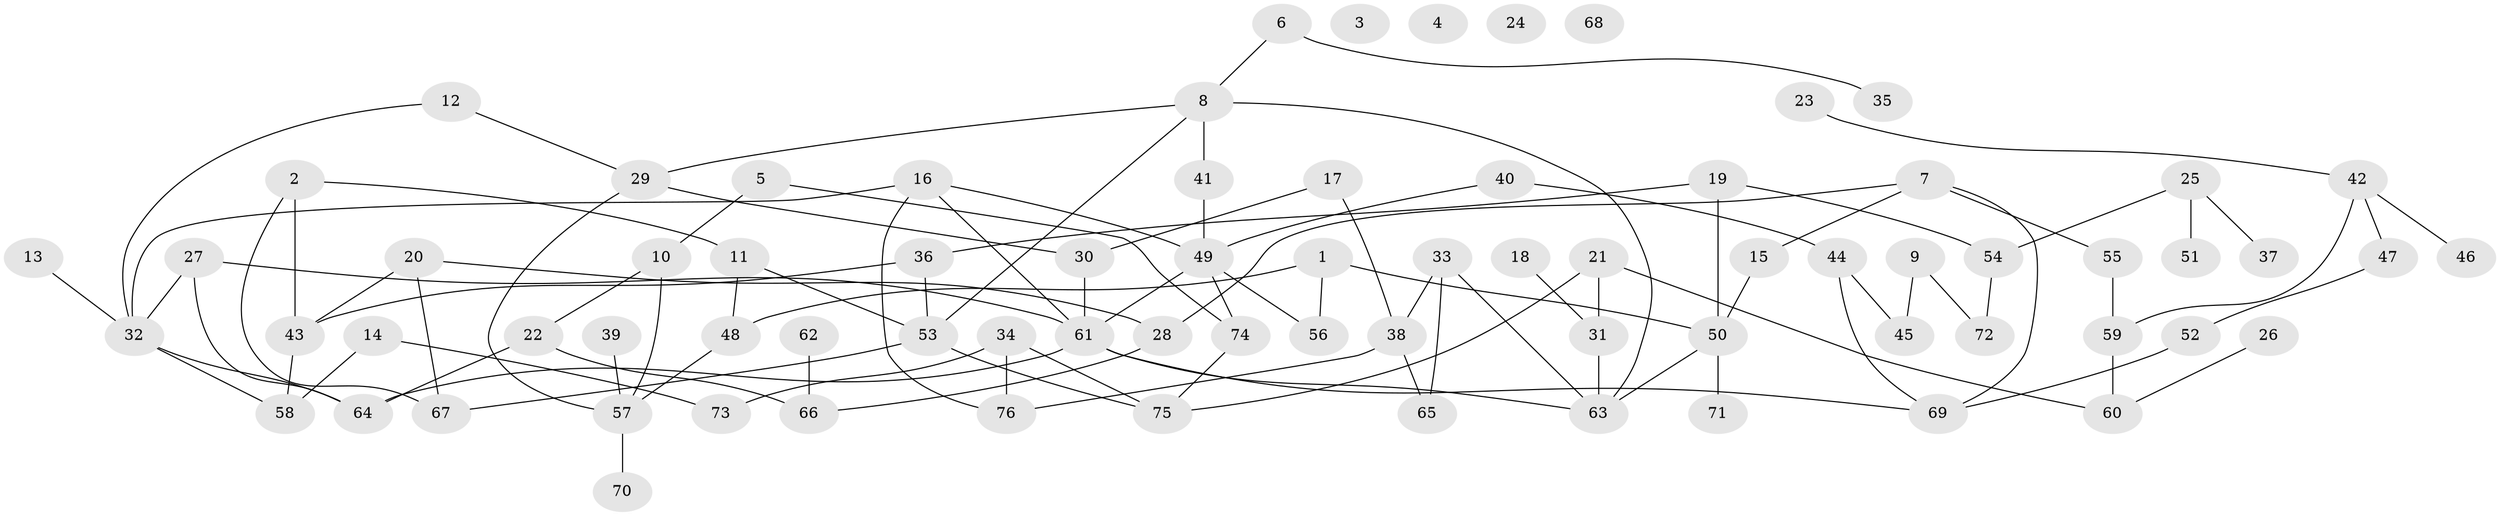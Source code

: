 // Generated by graph-tools (version 1.1) at 2025/49/03/09/25 03:49:14]
// undirected, 76 vertices, 102 edges
graph export_dot {
graph [start="1"]
  node [color=gray90,style=filled];
  1;
  2;
  3;
  4;
  5;
  6;
  7;
  8;
  9;
  10;
  11;
  12;
  13;
  14;
  15;
  16;
  17;
  18;
  19;
  20;
  21;
  22;
  23;
  24;
  25;
  26;
  27;
  28;
  29;
  30;
  31;
  32;
  33;
  34;
  35;
  36;
  37;
  38;
  39;
  40;
  41;
  42;
  43;
  44;
  45;
  46;
  47;
  48;
  49;
  50;
  51;
  52;
  53;
  54;
  55;
  56;
  57;
  58;
  59;
  60;
  61;
  62;
  63;
  64;
  65;
  66;
  67;
  68;
  69;
  70;
  71;
  72;
  73;
  74;
  75;
  76;
  1 -- 48;
  1 -- 50;
  1 -- 56;
  2 -- 11;
  2 -- 43;
  2 -- 67;
  5 -- 10;
  5 -- 74;
  6 -- 8;
  6 -- 35;
  7 -- 15;
  7 -- 28;
  7 -- 55;
  7 -- 69;
  8 -- 29;
  8 -- 41;
  8 -- 53;
  8 -- 63;
  9 -- 45;
  9 -- 72;
  10 -- 22;
  10 -- 57;
  11 -- 48;
  11 -- 53;
  12 -- 29;
  12 -- 32;
  13 -- 32;
  14 -- 58;
  14 -- 73;
  15 -- 50;
  16 -- 32;
  16 -- 49;
  16 -- 61;
  16 -- 76;
  17 -- 30;
  17 -- 38;
  18 -- 31;
  19 -- 36;
  19 -- 50;
  19 -- 54;
  20 -- 28;
  20 -- 43;
  20 -- 67;
  21 -- 31;
  21 -- 60;
  21 -- 75;
  22 -- 64;
  22 -- 66;
  23 -- 42;
  25 -- 37;
  25 -- 51;
  25 -- 54;
  26 -- 60;
  27 -- 32;
  27 -- 61;
  27 -- 64;
  28 -- 66;
  29 -- 30;
  29 -- 57;
  30 -- 61;
  31 -- 63;
  32 -- 58;
  32 -- 64;
  33 -- 38;
  33 -- 63;
  33 -- 65;
  34 -- 73;
  34 -- 75;
  34 -- 76;
  36 -- 43;
  36 -- 53;
  38 -- 65;
  38 -- 76;
  39 -- 57;
  40 -- 44;
  40 -- 49;
  41 -- 49;
  42 -- 46;
  42 -- 47;
  42 -- 59;
  43 -- 58;
  44 -- 45;
  44 -- 69;
  47 -- 52;
  48 -- 57;
  49 -- 56;
  49 -- 61;
  49 -- 74;
  50 -- 63;
  50 -- 71;
  52 -- 69;
  53 -- 67;
  53 -- 75;
  54 -- 72;
  55 -- 59;
  57 -- 70;
  59 -- 60;
  61 -- 63;
  61 -- 64;
  61 -- 69;
  62 -- 66;
  74 -- 75;
}
